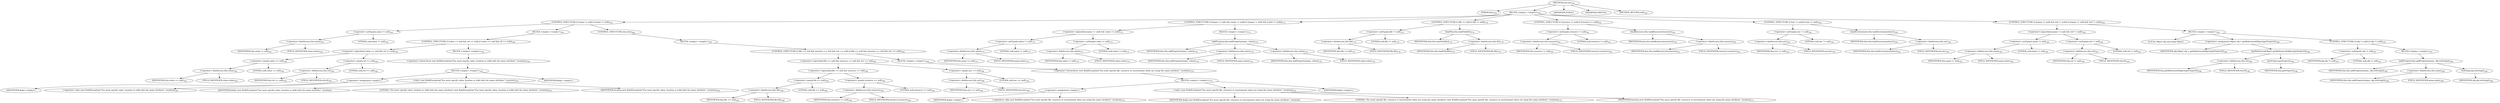 digraph "execute" {  
"330" [label = <(METHOD,execute)<SUB>162</SUB>> ]
"30" [label = <(PARAM,this)<SUB>162</SUB>> ]
"331" [label = <(BLOCK,&lt;empty&gt;,&lt;empty&gt;)<SUB>162</SUB>> ]
"332" [label = <(CONTROL_STRUCTURE,if (name != null),if (name != null))<SUB>163</SUB>> ]
"333" [label = <(&lt;operator&gt;.notEquals,name != null)<SUB>163</SUB>> ]
"334" [label = <(&lt;operator&gt;.fieldAccess,this.name)<SUB>163</SUB>> ]
"335" [label = <(IDENTIFIER,this,name != null)<SUB>163</SUB>> ]
"336" [label = <(FIELD_IDENTIFIER,name,name)<SUB>163</SUB>> ]
"337" [label = <(LITERAL,null,name != null)<SUB>163</SUB>> ]
"338" [label = <(BLOCK,&lt;empty&gt;,&lt;empty&gt;)<SUB>163</SUB>> ]
"339" [label = <(CONTROL_STRUCTURE,if (value == null &amp;&amp; ref == null),if (value == null &amp;&amp; ref == null))<SUB>164</SUB>> ]
"340" [label = <(&lt;operator&gt;.logicalAnd,value == null &amp;&amp; ref == null)<SUB>164</SUB>> ]
"341" [label = <(&lt;operator&gt;.equals,value == null)<SUB>164</SUB>> ]
"342" [label = <(&lt;operator&gt;.fieldAccess,this.value)<SUB>164</SUB>> ]
"343" [label = <(IDENTIFIER,this,value == null)<SUB>164</SUB>> ]
"344" [label = <(FIELD_IDENTIFIER,value,value)<SUB>164</SUB>> ]
"345" [label = <(LITERAL,null,value == null)<SUB>164</SUB>> ]
"346" [label = <(&lt;operator&gt;.equals,ref == null)<SUB>164</SUB>> ]
"347" [label = <(&lt;operator&gt;.fieldAccess,this.ref)<SUB>164</SUB>> ]
"348" [label = <(IDENTIFIER,this,ref == null)<SUB>164</SUB>> ]
"349" [label = <(FIELD_IDENTIFIER,ref,ref)<SUB>164</SUB>> ]
"350" [label = <(LITERAL,null,ref == null)<SUB>164</SUB>> ]
"351" [label = <(BLOCK,&lt;empty&gt;,&lt;empty&gt;)<SUB>164</SUB>> ]
"352" [label = <(&lt;operator&gt;.throw,throw new BuildException(&quot;You must specify value, location or refid with the name attribute&quot;, location);)<SUB>165</SUB>> ]
"353" [label = <(BLOCK,&lt;empty&gt;,&lt;empty&gt;)<SUB>165</SUB>> ]
"354" [label = <(&lt;operator&gt;.assignment,&lt;empty&gt;)> ]
"355" [label = <(IDENTIFIER,$obj1,&lt;empty&gt;)> ]
"356" [label = <(&lt;operator&gt;.alloc,new BuildException(&quot;You must specify value, location or refid with the name attribute&quot;, location))<SUB>165</SUB>> ]
"357" [label = <(&lt;init&gt;,new BuildException(&quot;You must specify value, location or refid with the name attribute&quot;, location))<SUB>165</SUB>> ]
"358" [label = <(IDENTIFIER,$obj1,new BuildException(&quot;You must specify value, location or refid with the name attribute&quot;, location))> ]
"359" [label = <(LITERAL,&quot;You must specify value, location or refid with the name attribute&quot;,new BuildException(&quot;You must specify value, location or refid with the name attribute&quot;, location))<SUB>165</SUB>> ]
"360" [label = <(IDENTIFIER,location,new BuildException(&quot;You must specify value, location or refid with the name attribute&quot;, location))<SUB>166</SUB>> ]
"361" [label = <(IDENTIFIER,$obj1,&lt;empty&gt;)> ]
"362" [label = <(CONTROL_STRUCTURE,else,else)<SUB>168</SUB>> ]
"363" [label = <(BLOCK,&lt;empty&gt;,&lt;empty&gt;)<SUB>168</SUB>> ]
"364" [label = <(CONTROL_STRUCTURE,if (file == null &amp;&amp; resource == null &amp;&amp; env == null),if (file == null &amp;&amp; resource == null &amp;&amp; env == null))<SUB>169</SUB>> ]
"365" [label = <(&lt;operator&gt;.logicalAnd,file == null &amp;&amp; resource == null &amp;&amp; env == null)<SUB>169</SUB>> ]
"366" [label = <(&lt;operator&gt;.logicalAnd,file == null &amp;&amp; resource == null)<SUB>169</SUB>> ]
"367" [label = <(&lt;operator&gt;.equals,file == null)<SUB>169</SUB>> ]
"368" [label = <(&lt;operator&gt;.fieldAccess,this.file)<SUB>169</SUB>> ]
"369" [label = <(IDENTIFIER,this,file == null)<SUB>169</SUB>> ]
"370" [label = <(FIELD_IDENTIFIER,file,file)<SUB>169</SUB>> ]
"371" [label = <(LITERAL,null,file == null)<SUB>169</SUB>> ]
"372" [label = <(&lt;operator&gt;.equals,resource == null)<SUB>169</SUB>> ]
"373" [label = <(&lt;operator&gt;.fieldAccess,this.resource)<SUB>169</SUB>> ]
"374" [label = <(IDENTIFIER,this,resource == null)<SUB>169</SUB>> ]
"375" [label = <(FIELD_IDENTIFIER,resource,resource)<SUB>169</SUB>> ]
"376" [label = <(LITERAL,null,resource == null)<SUB>169</SUB>> ]
"377" [label = <(&lt;operator&gt;.equals,env == null)<SUB>169</SUB>> ]
"378" [label = <(&lt;operator&gt;.fieldAccess,this.env)<SUB>169</SUB>> ]
"379" [label = <(IDENTIFIER,this,env == null)<SUB>169</SUB>> ]
"380" [label = <(FIELD_IDENTIFIER,env,env)<SUB>169</SUB>> ]
"381" [label = <(LITERAL,null,env == null)<SUB>169</SUB>> ]
"382" [label = <(BLOCK,&lt;empty&gt;,&lt;empty&gt;)<SUB>169</SUB>> ]
"383" [label = <(&lt;operator&gt;.throw,throw new BuildException(&quot;You must specify file, resource or environment when not using the name attribute&quot;, location);)<SUB>170</SUB>> ]
"384" [label = <(BLOCK,&lt;empty&gt;,&lt;empty&gt;)<SUB>170</SUB>> ]
"385" [label = <(&lt;operator&gt;.assignment,&lt;empty&gt;)> ]
"386" [label = <(IDENTIFIER,$obj2,&lt;empty&gt;)> ]
"387" [label = <(&lt;operator&gt;.alloc,new BuildException(&quot;You must specify file, resource or environment when not using the name attribute&quot;, location))<SUB>170</SUB>> ]
"388" [label = <(&lt;init&gt;,new BuildException(&quot;You must specify file, resource or environment when not using the name attribute&quot;, location))<SUB>170</SUB>> ]
"389" [label = <(IDENTIFIER,$obj2,new BuildException(&quot;You must specify file, resource or environment when not using the name attribute&quot;, location))> ]
"390" [label = <(LITERAL,&quot;You must specify file, resource or environment when not using the name attribute&quot;,new BuildException(&quot;You must specify file, resource or environment when not using the name attribute&quot;, location))<SUB>170</SUB>> ]
"391" [label = <(IDENTIFIER,location,new BuildException(&quot;You must specify file, resource or environment when not using the name attribute&quot;, location))<SUB>171</SUB>> ]
"392" [label = <(IDENTIFIER,$obj2,&lt;empty&gt;)> ]
"393" [label = <(CONTROL_STRUCTURE,if ((name != null) &amp;&amp; (value != null)),if ((name != null) &amp;&amp; (value != null)))<SUB>175</SUB>> ]
"394" [label = <(&lt;operator&gt;.logicalAnd,(name != null) &amp;&amp; (value != null))<SUB>175</SUB>> ]
"395" [label = <(&lt;operator&gt;.notEquals,name != null)<SUB>175</SUB>> ]
"396" [label = <(&lt;operator&gt;.fieldAccess,this.name)<SUB>175</SUB>> ]
"397" [label = <(IDENTIFIER,this,name != null)<SUB>175</SUB>> ]
"398" [label = <(FIELD_IDENTIFIER,name,name)<SUB>175</SUB>> ]
"399" [label = <(LITERAL,null,name != null)<SUB>175</SUB>> ]
"400" [label = <(&lt;operator&gt;.notEquals,value != null)<SUB>175</SUB>> ]
"401" [label = <(&lt;operator&gt;.fieldAccess,this.value)<SUB>175</SUB>> ]
"402" [label = <(IDENTIFIER,this,value != null)<SUB>175</SUB>> ]
"403" [label = <(FIELD_IDENTIFIER,value,value)<SUB>175</SUB>> ]
"404" [label = <(LITERAL,null,value != null)<SUB>175</SUB>> ]
"405" [label = <(BLOCK,&lt;empty&gt;,&lt;empty&gt;)<SUB>175</SUB>> ]
"406" [label = <(addProperty,this.addProperty(name, value))<SUB>176</SUB>> ]
"29" [label = <(IDENTIFIER,this,this.addProperty(name, value))<SUB>176</SUB>> ]
"407" [label = <(&lt;operator&gt;.fieldAccess,this.name)<SUB>176</SUB>> ]
"408" [label = <(IDENTIFIER,this,this.addProperty(name, value))<SUB>176</SUB>> ]
"409" [label = <(FIELD_IDENTIFIER,name,name)<SUB>176</SUB>> ]
"410" [label = <(&lt;operator&gt;.fieldAccess,this.value)<SUB>176</SUB>> ]
"411" [label = <(IDENTIFIER,this,this.addProperty(name, value))<SUB>176</SUB>> ]
"412" [label = <(FIELD_IDENTIFIER,value,value)<SUB>176</SUB>> ]
"413" [label = <(CONTROL_STRUCTURE,if (file != null),if (file != null))<SUB>179</SUB>> ]
"414" [label = <(&lt;operator&gt;.notEquals,file != null)<SUB>179</SUB>> ]
"415" [label = <(&lt;operator&gt;.fieldAccess,this.file)<SUB>179</SUB>> ]
"416" [label = <(IDENTIFIER,this,file != null)<SUB>179</SUB>> ]
"417" [label = <(FIELD_IDENTIFIER,file,file)<SUB>179</SUB>> ]
"418" [label = <(LITERAL,null,file != null)<SUB>179</SUB>> ]
"419" [label = <(loadFile,this.loadFile(file))<SUB>179</SUB>> ]
"31" [label = <(IDENTIFIER,this,this.loadFile(file))<SUB>179</SUB>> ]
"420" [label = <(&lt;operator&gt;.fieldAccess,this.file)<SUB>179</SUB>> ]
"421" [label = <(IDENTIFIER,this,this.loadFile(file))<SUB>179</SUB>> ]
"422" [label = <(FIELD_IDENTIFIER,file,file)<SUB>179</SUB>> ]
"423" [label = <(CONTROL_STRUCTURE,if (resource != null),if (resource != null))<SUB>181</SUB>> ]
"424" [label = <(&lt;operator&gt;.notEquals,resource != null)<SUB>181</SUB>> ]
"425" [label = <(&lt;operator&gt;.fieldAccess,this.resource)<SUB>181</SUB>> ]
"426" [label = <(IDENTIFIER,this,resource != null)<SUB>181</SUB>> ]
"427" [label = <(FIELD_IDENTIFIER,resource,resource)<SUB>181</SUB>> ]
"428" [label = <(LITERAL,null,resource != null)<SUB>181</SUB>> ]
"429" [label = <(loadResource,this.loadResource(resource))<SUB>181</SUB>> ]
"32" [label = <(IDENTIFIER,this,this.loadResource(resource))<SUB>181</SUB>> ]
"430" [label = <(&lt;operator&gt;.fieldAccess,this.resource)<SUB>181</SUB>> ]
"431" [label = <(IDENTIFIER,this,this.loadResource(resource))<SUB>181</SUB>> ]
"432" [label = <(FIELD_IDENTIFIER,resource,resource)<SUB>181</SUB>> ]
"433" [label = <(CONTROL_STRUCTURE,if (env != null),if (env != null))<SUB>183</SUB>> ]
"434" [label = <(&lt;operator&gt;.notEquals,env != null)<SUB>183</SUB>> ]
"435" [label = <(&lt;operator&gt;.fieldAccess,this.env)<SUB>183</SUB>> ]
"436" [label = <(IDENTIFIER,this,env != null)<SUB>183</SUB>> ]
"437" [label = <(FIELD_IDENTIFIER,env,env)<SUB>183</SUB>> ]
"438" [label = <(LITERAL,null,env != null)<SUB>183</SUB>> ]
"439" [label = <(loadEnvironment,this.loadEnvironment(env))<SUB>183</SUB>> ]
"33" [label = <(IDENTIFIER,this,this.loadEnvironment(env))<SUB>183</SUB>> ]
"440" [label = <(&lt;operator&gt;.fieldAccess,this.env)<SUB>183</SUB>> ]
"441" [label = <(IDENTIFIER,this,this.loadEnvironment(env))<SUB>183</SUB>> ]
"442" [label = <(FIELD_IDENTIFIER,env,env)<SUB>183</SUB>> ]
"443" [label = <(CONTROL_STRUCTURE,if ((name != null) &amp;&amp; (ref != null)),if ((name != null) &amp;&amp; (ref != null)))<SUB>185</SUB>> ]
"444" [label = <(&lt;operator&gt;.logicalAnd,(name != null) &amp;&amp; (ref != null))<SUB>185</SUB>> ]
"445" [label = <(&lt;operator&gt;.notEquals,name != null)<SUB>185</SUB>> ]
"446" [label = <(&lt;operator&gt;.fieldAccess,this.name)<SUB>185</SUB>> ]
"447" [label = <(IDENTIFIER,this,name != null)<SUB>185</SUB>> ]
"448" [label = <(FIELD_IDENTIFIER,name,name)<SUB>185</SUB>> ]
"449" [label = <(LITERAL,null,name != null)<SUB>185</SUB>> ]
"450" [label = <(&lt;operator&gt;.notEquals,ref != null)<SUB>185</SUB>> ]
"451" [label = <(&lt;operator&gt;.fieldAccess,this.ref)<SUB>185</SUB>> ]
"452" [label = <(IDENTIFIER,this,ref != null)<SUB>185</SUB>> ]
"453" [label = <(FIELD_IDENTIFIER,ref,ref)<SUB>185</SUB>> ]
"454" [label = <(LITERAL,null,ref != null)<SUB>185</SUB>> ]
"455" [label = <(BLOCK,&lt;empty&gt;,&lt;empty&gt;)<SUB>185</SUB>> ]
"456" [label = <(LOCAL,Object obj: java.lang.Object)> ]
"457" [label = <(&lt;operator&gt;.assignment,Object obj = getReferencedObject(getProject()))<SUB>186</SUB>> ]
"458" [label = <(IDENTIFIER,obj,Object obj = getReferencedObject(getProject()))<SUB>186</SUB>> ]
"459" [label = <(getReferencedObject,getReferencedObject(getProject()))<SUB>186</SUB>> ]
"460" [label = <(&lt;operator&gt;.fieldAccess,this.ref)<SUB>186</SUB>> ]
"461" [label = <(IDENTIFIER,this,getReferencedObject(getProject()))<SUB>186</SUB>> ]
"462" [label = <(FIELD_IDENTIFIER,ref,ref)<SUB>186</SUB>> ]
"463" [label = <(getProject,getProject())<SUB>186</SUB>> ]
"34" [label = <(IDENTIFIER,this,getProject())<SUB>186</SUB>> ]
"464" [label = <(CONTROL_STRUCTURE,if (obj != null),if (obj != null))<SUB>187</SUB>> ]
"465" [label = <(&lt;operator&gt;.notEquals,obj != null)<SUB>187</SUB>> ]
"466" [label = <(IDENTIFIER,obj,obj != null)<SUB>187</SUB>> ]
"467" [label = <(LITERAL,null,obj != null)<SUB>187</SUB>> ]
"468" [label = <(BLOCK,&lt;empty&gt;,&lt;empty&gt;)<SUB>187</SUB>> ]
"469" [label = <(addProperty,this.addProperty(name, obj.toString()))<SUB>188</SUB>> ]
"35" [label = <(IDENTIFIER,this,this.addProperty(name, obj.toString()))<SUB>188</SUB>> ]
"470" [label = <(&lt;operator&gt;.fieldAccess,this.name)<SUB>188</SUB>> ]
"471" [label = <(IDENTIFIER,this,this.addProperty(name, obj.toString()))<SUB>188</SUB>> ]
"472" [label = <(FIELD_IDENTIFIER,name,name)<SUB>188</SUB>> ]
"473" [label = <(toString,obj.toString())<SUB>188</SUB>> ]
"474" [label = <(IDENTIFIER,obj,obj.toString())<SUB>188</SUB>> ]
"475" [label = <(MODIFIER,PUBLIC)> ]
"476" [label = <(MODIFIER,VIRTUAL)> ]
"477" [label = <(METHOD_RETURN,void)<SUB>162</SUB>> ]
  "330" -> "30" 
  "330" -> "331" 
  "330" -> "475" 
  "330" -> "476" 
  "330" -> "477" 
  "331" -> "332" 
  "331" -> "393" 
  "331" -> "413" 
  "331" -> "423" 
  "331" -> "433" 
  "331" -> "443" 
  "332" -> "333" 
  "332" -> "338" 
  "332" -> "362" 
  "333" -> "334" 
  "333" -> "337" 
  "334" -> "335" 
  "334" -> "336" 
  "338" -> "339" 
  "339" -> "340" 
  "339" -> "351" 
  "340" -> "341" 
  "340" -> "346" 
  "341" -> "342" 
  "341" -> "345" 
  "342" -> "343" 
  "342" -> "344" 
  "346" -> "347" 
  "346" -> "350" 
  "347" -> "348" 
  "347" -> "349" 
  "351" -> "352" 
  "352" -> "353" 
  "353" -> "354" 
  "353" -> "357" 
  "353" -> "361" 
  "354" -> "355" 
  "354" -> "356" 
  "357" -> "358" 
  "357" -> "359" 
  "357" -> "360" 
  "362" -> "363" 
  "363" -> "364" 
  "364" -> "365" 
  "364" -> "382" 
  "365" -> "366" 
  "365" -> "377" 
  "366" -> "367" 
  "366" -> "372" 
  "367" -> "368" 
  "367" -> "371" 
  "368" -> "369" 
  "368" -> "370" 
  "372" -> "373" 
  "372" -> "376" 
  "373" -> "374" 
  "373" -> "375" 
  "377" -> "378" 
  "377" -> "381" 
  "378" -> "379" 
  "378" -> "380" 
  "382" -> "383" 
  "383" -> "384" 
  "384" -> "385" 
  "384" -> "388" 
  "384" -> "392" 
  "385" -> "386" 
  "385" -> "387" 
  "388" -> "389" 
  "388" -> "390" 
  "388" -> "391" 
  "393" -> "394" 
  "393" -> "405" 
  "394" -> "395" 
  "394" -> "400" 
  "395" -> "396" 
  "395" -> "399" 
  "396" -> "397" 
  "396" -> "398" 
  "400" -> "401" 
  "400" -> "404" 
  "401" -> "402" 
  "401" -> "403" 
  "405" -> "406" 
  "406" -> "29" 
  "406" -> "407" 
  "406" -> "410" 
  "407" -> "408" 
  "407" -> "409" 
  "410" -> "411" 
  "410" -> "412" 
  "413" -> "414" 
  "413" -> "419" 
  "414" -> "415" 
  "414" -> "418" 
  "415" -> "416" 
  "415" -> "417" 
  "419" -> "31" 
  "419" -> "420" 
  "420" -> "421" 
  "420" -> "422" 
  "423" -> "424" 
  "423" -> "429" 
  "424" -> "425" 
  "424" -> "428" 
  "425" -> "426" 
  "425" -> "427" 
  "429" -> "32" 
  "429" -> "430" 
  "430" -> "431" 
  "430" -> "432" 
  "433" -> "434" 
  "433" -> "439" 
  "434" -> "435" 
  "434" -> "438" 
  "435" -> "436" 
  "435" -> "437" 
  "439" -> "33" 
  "439" -> "440" 
  "440" -> "441" 
  "440" -> "442" 
  "443" -> "444" 
  "443" -> "455" 
  "444" -> "445" 
  "444" -> "450" 
  "445" -> "446" 
  "445" -> "449" 
  "446" -> "447" 
  "446" -> "448" 
  "450" -> "451" 
  "450" -> "454" 
  "451" -> "452" 
  "451" -> "453" 
  "455" -> "456" 
  "455" -> "457" 
  "455" -> "464" 
  "457" -> "458" 
  "457" -> "459" 
  "459" -> "460" 
  "459" -> "463" 
  "460" -> "461" 
  "460" -> "462" 
  "463" -> "34" 
  "464" -> "465" 
  "464" -> "468" 
  "465" -> "466" 
  "465" -> "467" 
  "468" -> "469" 
  "469" -> "35" 
  "469" -> "470" 
  "469" -> "473" 
  "470" -> "471" 
  "470" -> "472" 
  "473" -> "474" 
}
